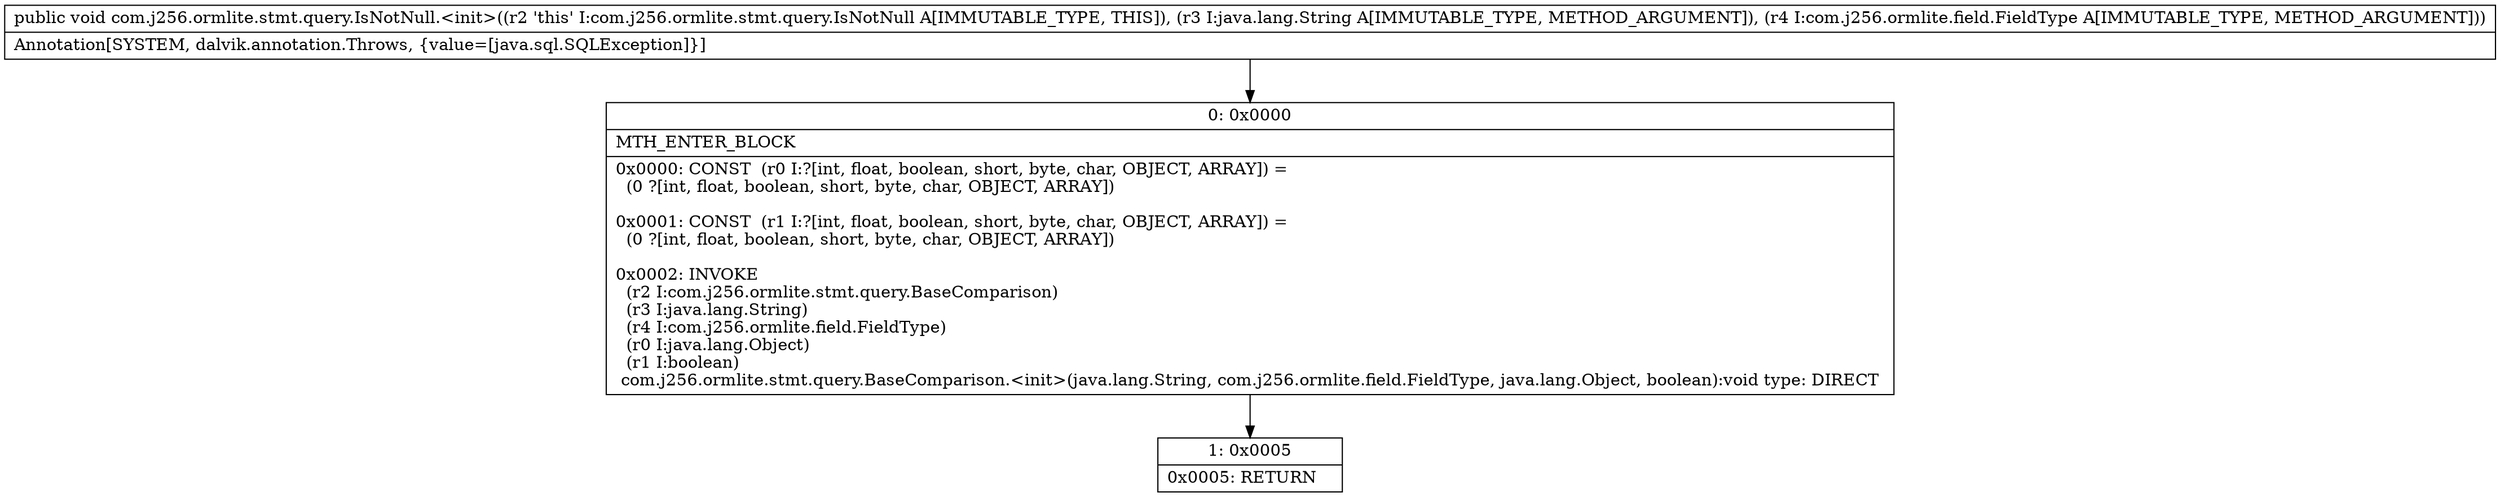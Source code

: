 digraph "CFG forcom.j256.ormlite.stmt.query.IsNotNull.\<init\>(Ljava\/lang\/String;Lcom\/j256\/ormlite\/field\/FieldType;)V" {
Node_0 [shape=record,label="{0\:\ 0x0000|MTH_ENTER_BLOCK\l|0x0000: CONST  (r0 I:?[int, float, boolean, short, byte, char, OBJECT, ARRAY]) = \l  (0 ?[int, float, boolean, short, byte, char, OBJECT, ARRAY])\l \l0x0001: CONST  (r1 I:?[int, float, boolean, short, byte, char, OBJECT, ARRAY]) = \l  (0 ?[int, float, boolean, short, byte, char, OBJECT, ARRAY])\l \l0x0002: INVOKE  \l  (r2 I:com.j256.ormlite.stmt.query.BaseComparison)\l  (r3 I:java.lang.String)\l  (r4 I:com.j256.ormlite.field.FieldType)\l  (r0 I:java.lang.Object)\l  (r1 I:boolean)\l com.j256.ormlite.stmt.query.BaseComparison.\<init\>(java.lang.String, com.j256.ormlite.field.FieldType, java.lang.Object, boolean):void type: DIRECT \l}"];
Node_1 [shape=record,label="{1\:\ 0x0005|0x0005: RETURN   \l}"];
MethodNode[shape=record,label="{public void com.j256.ormlite.stmt.query.IsNotNull.\<init\>((r2 'this' I:com.j256.ormlite.stmt.query.IsNotNull A[IMMUTABLE_TYPE, THIS]), (r3 I:java.lang.String A[IMMUTABLE_TYPE, METHOD_ARGUMENT]), (r4 I:com.j256.ormlite.field.FieldType A[IMMUTABLE_TYPE, METHOD_ARGUMENT]))  | Annotation[SYSTEM, dalvik.annotation.Throws, \{value=[java.sql.SQLException]\}]\l}"];
MethodNode -> Node_0;
Node_0 -> Node_1;
}

